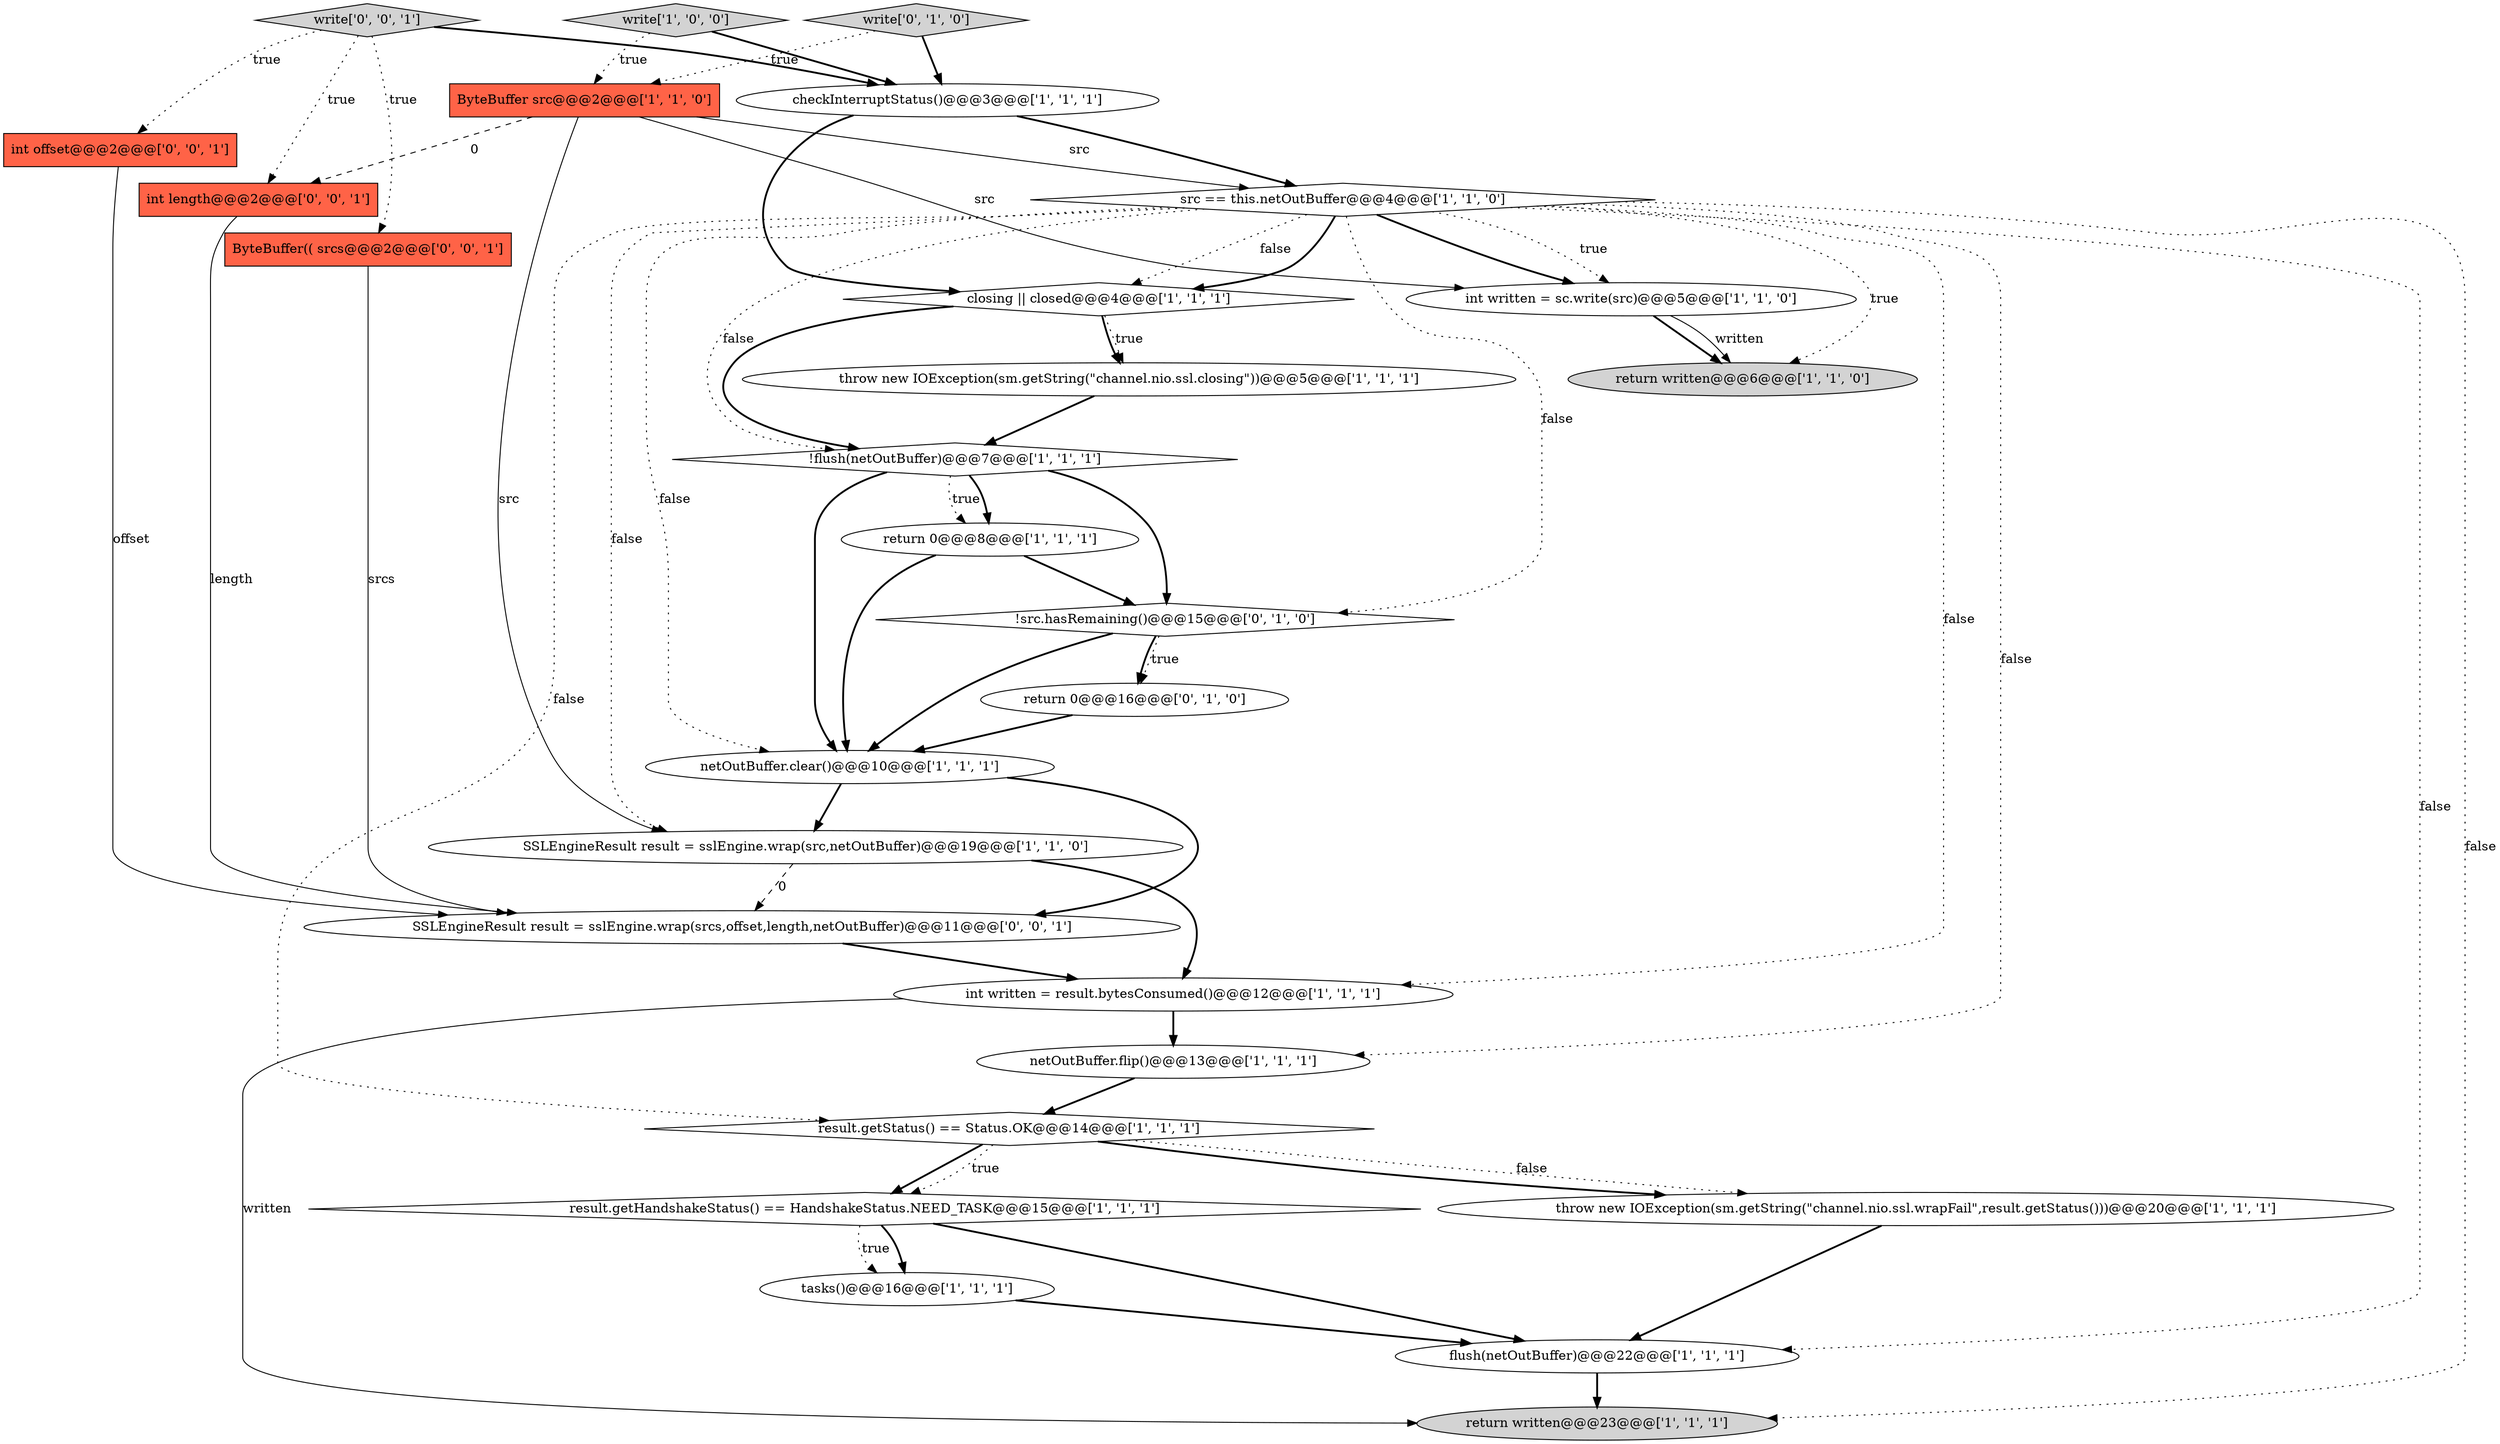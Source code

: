 digraph {
19 [style = filled, label = "closing || closed@@@4@@@['1', '1', '1']", fillcolor = white, shape = diamond image = "AAA0AAABBB1BBB"];
21 [style = filled, label = "!src.hasRemaining()@@@15@@@['0', '1', '0']", fillcolor = white, shape = diamond image = "AAA1AAABBB2BBB"];
16 [style = filled, label = "checkInterruptStatus()@@@3@@@['1', '1', '1']", fillcolor = white, shape = ellipse image = "AAA0AAABBB1BBB"];
18 [style = filled, label = "return written@@@23@@@['1', '1', '1']", fillcolor = lightgray, shape = ellipse image = "AAA0AAABBB1BBB"];
20 [style = filled, label = "return 0@@@16@@@['0', '1', '0']", fillcolor = white, shape = ellipse image = "AAA1AAABBB2BBB"];
7 [style = filled, label = "result.getStatus() == Status.OK@@@14@@@['1', '1', '1']", fillcolor = white, shape = diamond image = "AAA0AAABBB1BBB"];
22 [style = filled, label = "write['0', '1', '0']", fillcolor = lightgray, shape = diamond image = "AAA0AAABBB2BBB"];
0 [style = filled, label = "write['1', '0', '0']", fillcolor = lightgray, shape = diamond image = "AAA0AAABBB1BBB"];
6 [style = filled, label = "result.getHandshakeStatus() == HandshakeStatus.NEED_TASK@@@15@@@['1', '1', '1']", fillcolor = white, shape = diamond image = "AAA0AAABBB1BBB"];
5 [style = filled, label = "!flush(netOutBuffer)@@@7@@@['1', '1', '1']", fillcolor = white, shape = diamond image = "AAA0AAABBB1BBB"];
10 [style = filled, label = "flush(netOutBuffer)@@@22@@@['1', '1', '1']", fillcolor = white, shape = ellipse image = "AAA0AAABBB1BBB"];
8 [style = filled, label = "int written = sc.write(src)@@@5@@@['1', '1', '0']", fillcolor = white, shape = ellipse image = "AAA0AAABBB1BBB"];
11 [style = filled, label = "throw new IOException(sm.getString(\"channel.nio.ssl.closing\"))@@@5@@@['1', '1', '1']", fillcolor = white, shape = ellipse image = "AAA0AAABBB1BBB"];
9 [style = filled, label = "int written = result.bytesConsumed()@@@12@@@['1', '1', '1']", fillcolor = white, shape = ellipse image = "AAA0AAABBB1BBB"];
15 [style = filled, label = "SSLEngineResult result = sslEngine.wrap(src,netOutBuffer)@@@19@@@['1', '1', '0']", fillcolor = white, shape = ellipse image = "AAA0AAABBB1BBB"];
13 [style = filled, label = "netOutBuffer.clear()@@@10@@@['1', '1', '1']", fillcolor = white, shape = ellipse image = "AAA0AAABBB1BBB"];
27 [style = filled, label = "int length@@@2@@@['0', '0', '1']", fillcolor = tomato, shape = box image = "AAA0AAABBB3BBB"];
26 [style = filled, label = "int offset@@@2@@@['0', '0', '1']", fillcolor = tomato, shape = box image = "AAA0AAABBB3BBB"];
23 [style = filled, label = "write['0', '0', '1']", fillcolor = lightgray, shape = diamond image = "AAA0AAABBB3BBB"];
12 [style = filled, label = "src == this.netOutBuffer@@@4@@@['1', '1', '0']", fillcolor = white, shape = diamond image = "AAA0AAABBB1BBB"];
24 [style = filled, label = "ByteBuffer(( srcs@@@2@@@['0', '0', '1']", fillcolor = tomato, shape = box image = "AAA0AAABBB3BBB"];
3 [style = filled, label = "tasks()@@@16@@@['1', '1', '1']", fillcolor = white, shape = ellipse image = "AAA0AAABBB1BBB"];
14 [style = filled, label = "return written@@@6@@@['1', '1', '0']", fillcolor = lightgray, shape = ellipse image = "AAA0AAABBB1BBB"];
25 [style = filled, label = "SSLEngineResult result = sslEngine.wrap(srcs,offset,length,netOutBuffer)@@@11@@@['0', '0', '1']", fillcolor = white, shape = ellipse image = "AAA0AAABBB3BBB"];
2 [style = filled, label = "throw new IOException(sm.getString(\"channel.nio.ssl.wrapFail\",result.getStatus()))@@@20@@@['1', '1', '1']", fillcolor = white, shape = ellipse image = "AAA0AAABBB1BBB"];
1 [style = filled, label = "netOutBuffer.flip()@@@13@@@['1', '1', '1']", fillcolor = white, shape = ellipse image = "AAA0AAABBB1BBB"];
4 [style = filled, label = "return 0@@@8@@@['1', '1', '1']", fillcolor = white, shape = ellipse image = "AAA0AAABBB1BBB"];
17 [style = filled, label = "ByteBuffer src@@@2@@@['1', '1', '0']", fillcolor = tomato, shape = box image = "AAA0AAABBB1BBB"];
12->19 [style = dotted, label="false"];
17->15 [style = solid, label="src"];
3->10 [style = bold, label=""];
8->14 [style = bold, label=""];
13->15 [style = bold, label=""];
15->9 [style = bold, label=""];
12->13 [style = dotted, label="false"];
19->5 [style = bold, label=""];
24->25 [style = solid, label="srcs"];
13->25 [style = bold, label=""];
15->25 [style = dashed, label="0"];
16->19 [style = bold, label=""];
9->18 [style = solid, label="written"];
22->16 [style = bold, label=""];
17->8 [style = solid, label="src"];
17->12 [style = solid, label="src"];
8->14 [style = solid, label="written"];
7->6 [style = bold, label=""];
23->16 [style = bold, label=""];
12->15 [style = dotted, label="false"];
5->4 [style = dotted, label="true"];
23->24 [style = dotted, label="true"];
2->10 [style = bold, label=""];
23->26 [style = dotted, label="true"];
12->5 [style = dotted, label="false"];
21->20 [style = dotted, label="true"];
5->4 [style = bold, label=""];
5->13 [style = bold, label=""];
7->6 [style = dotted, label="true"];
10->18 [style = bold, label=""];
6->10 [style = bold, label=""];
12->21 [style = dotted, label="false"];
12->9 [style = dotted, label="false"];
16->12 [style = bold, label=""];
12->8 [style = dotted, label="true"];
23->27 [style = dotted, label="true"];
20->13 [style = bold, label=""];
17->27 [style = dashed, label="0"];
21->20 [style = bold, label=""];
0->16 [style = bold, label=""];
19->11 [style = bold, label=""];
5->21 [style = bold, label=""];
12->1 [style = dotted, label="false"];
12->7 [style = dotted, label="false"];
26->25 [style = solid, label="offset"];
19->11 [style = dotted, label="true"];
12->19 [style = bold, label=""];
6->3 [style = bold, label=""];
12->14 [style = dotted, label="true"];
6->3 [style = dotted, label="true"];
12->18 [style = dotted, label="false"];
25->9 [style = bold, label=""];
7->2 [style = dotted, label="false"];
4->13 [style = bold, label=""];
1->7 [style = bold, label=""];
27->25 [style = solid, label="length"];
0->17 [style = dotted, label="true"];
4->21 [style = bold, label=""];
12->8 [style = bold, label=""];
9->1 [style = bold, label=""];
22->17 [style = dotted, label="true"];
12->10 [style = dotted, label="false"];
11->5 [style = bold, label=""];
21->13 [style = bold, label=""];
7->2 [style = bold, label=""];
}
